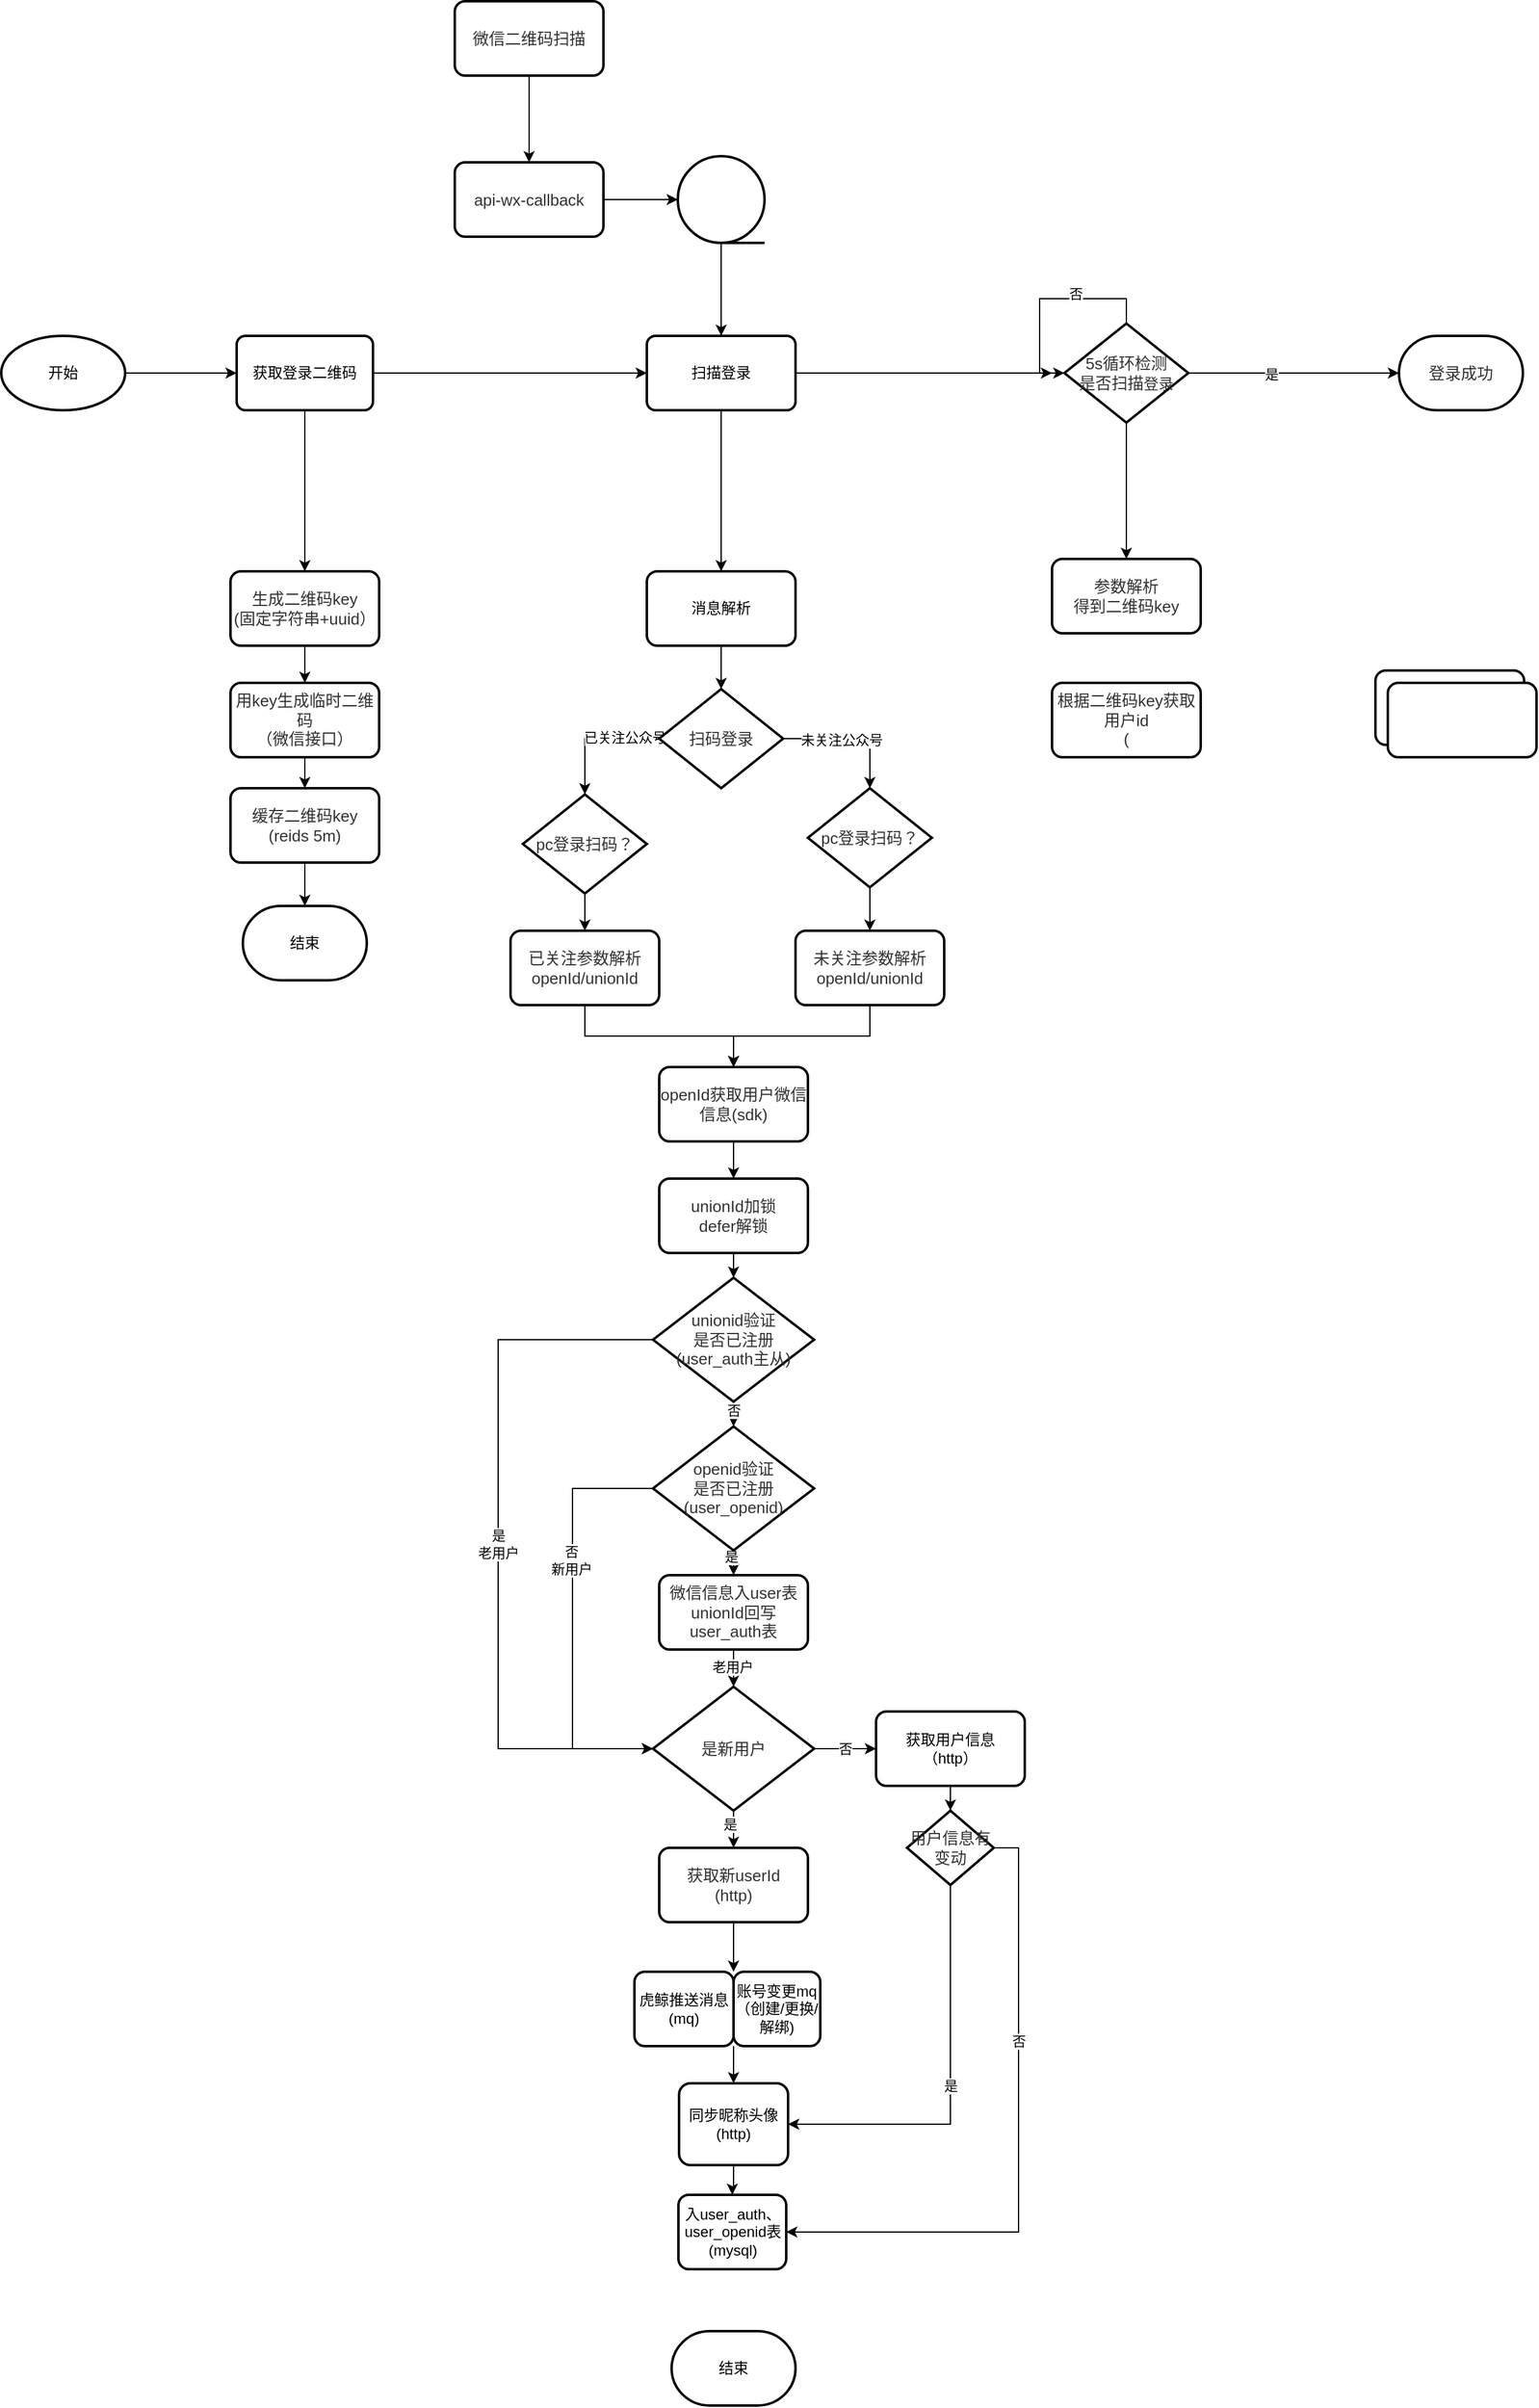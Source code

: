 <mxfile version="15.5.1" type="github">
  <diagram id="CPldnaTWNwZqRLptqHsK" name="第 1 页">
    <mxGraphModel dx="1026" dy="1715" grid="1" gridSize="10" guides="1" tooltips="1" connect="1" arrows="1" fold="1" page="1" pageScale="1" pageWidth="827" pageHeight="1169" math="0" shadow="0">
      <root>
        <mxCell id="0" />
        <mxCell id="1" parent="0" />
        <mxCell id="MIMXc2lb5FOJjjIKVt4J-43" style="edgeStyle=orthogonalEdgeStyle;rounded=0;orthogonalLoop=1;jettySize=auto;html=1;exitX=1;exitY=0.5;exitDx=0;exitDy=0;exitPerimeter=0;" edge="1" parent="1" source="MIMXc2lb5FOJjjIKVt4J-5" target="MIMXc2lb5FOJjjIKVt4J-6">
          <mxGeometry relative="1" as="geometry" />
        </mxCell>
        <mxCell id="MIMXc2lb5FOJjjIKVt4J-5" value="开始" style="strokeWidth=2;html=1;shape=mxgraph.flowchart.start_1;whiteSpace=wrap;" vertex="1" parent="1">
          <mxGeometry x="69" y="270" width="100" height="60" as="geometry" />
        </mxCell>
        <mxCell id="MIMXc2lb5FOJjjIKVt4J-32" style="edgeStyle=orthogonalEdgeStyle;rounded=0;orthogonalLoop=1;jettySize=auto;html=1;exitX=0.5;exitY=1;exitDx=0;exitDy=0;" edge="1" parent="1" source="MIMXc2lb5FOJjjIKVt4J-6" target="MIMXc2lb5FOJjjIKVt4J-31">
          <mxGeometry relative="1" as="geometry" />
        </mxCell>
        <mxCell id="MIMXc2lb5FOJjjIKVt4J-44" style="edgeStyle=orthogonalEdgeStyle;rounded=0;orthogonalLoop=1;jettySize=auto;html=1;exitX=1;exitY=0.5;exitDx=0;exitDy=0;entryX=0;entryY=0.5;entryDx=0;entryDy=0;" edge="1" parent="1" source="MIMXc2lb5FOJjjIKVt4J-6" target="MIMXc2lb5FOJjjIKVt4J-12">
          <mxGeometry relative="1" as="geometry" />
        </mxCell>
        <mxCell id="MIMXc2lb5FOJjjIKVt4J-6" value="获取登录二维码" style="rounded=1;whiteSpace=wrap;html=1;absoluteArcSize=1;arcSize=14;strokeWidth=2;" vertex="1" parent="1">
          <mxGeometry x="259" y="270" width="110" height="60" as="geometry" />
        </mxCell>
        <mxCell id="MIMXc2lb5FOJjjIKVt4J-45" style="edgeStyle=orthogonalEdgeStyle;rounded=0;orthogonalLoop=1;jettySize=auto;html=1;exitX=1;exitY=0.5;exitDx=0;exitDy=0;" edge="1" parent="1" source="MIMXc2lb5FOJjjIKVt4J-12" target="MIMXc2lb5FOJjjIKVt4J-13">
          <mxGeometry relative="1" as="geometry" />
        </mxCell>
        <mxCell id="MIMXc2lb5FOJjjIKVt4J-59" style="edgeStyle=orthogonalEdgeStyle;rounded=0;orthogonalLoop=1;jettySize=auto;html=1;exitX=0.5;exitY=1;exitDx=0;exitDy=0;" edge="1" parent="1" source="MIMXc2lb5FOJjjIKVt4J-12" target="MIMXc2lb5FOJjjIKVt4J-28">
          <mxGeometry relative="1" as="geometry" />
        </mxCell>
        <mxCell id="MIMXc2lb5FOJjjIKVt4J-12" value="扫描登录" style="rounded=1;whiteSpace=wrap;html=1;absoluteArcSize=1;arcSize=14;strokeWidth=2;" vertex="1" parent="1">
          <mxGeometry x="590" y="270" width="120" height="60" as="geometry" />
        </mxCell>
        <mxCell id="MIMXc2lb5FOJjjIKVt4J-46" style="edgeStyle=orthogonalEdgeStyle;rounded=0;orthogonalLoop=1;jettySize=auto;html=1;exitX=0.5;exitY=0;exitDx=0;exitDy=0;exitPerimeter=0;" edge="1" parent="1" source="MIMXc2lb5FOJjjIKVt4J-13">
          <mxGeometry relative="1" as="geometry">
            <mxPoint x="917" y="300" as="targetPoint" />
            <Array as="points">
              <mxPoint x="977" y="240" />
              <mxPoint x="907" y="240" />
              <mxPoint x="907" y="300" />
            </Array>
          </mxGeometry>
        </mxCell>
        <mxCell id="MIMXc2lb5FOJjjIKVt4J-47" value="否" style="edgeLabel;html=1;align=center;verticalAlign=middle;resizable=0;points=[];" vertex="1" connectable="0" parent="MIMXc2lb5FOJjjIKVt4J-46">
          <mxGeometry x="-0.237" y="-4" relative="1" as="geometry">
            <mxPoint as="offset" />
          </mxGeometry>
        </mxCell>
        <mxCell id="MIMXc2lb5FOJjjIKVt4J-48" style="edgeStyle=orthogonalEdgeStyle;rounded=0;orthogonalLoop=1;jettySize=auto;html=1;exitX=1;exitY=0.5;exitDx=0;exitDy=0;exitPerimeter=0;" edge="1" parent="1" source="MIMXc2lb5FOJjjIKVt4J-13" target="MIMXc2lb5FOJjjIKVt4J-14">
          <mxGeometry relative="1" as="geometry" />
        </mxCell>
        <mxCell id="MIMXc2lb5FOJjjIKVt4J-49" value="是" style="edgeLabel;html=1;align=center;verticalAlign=middle;resizable=0;points=[];" vertex="1" connectable="0" parent="MIMXc2lb5FOJjjIKVt4J-48">
          <mxGeometry x="-0.212" y="-1" relative="1" as="geometry">
            <mxPoint as="offset" />
          </mxGeometry>
        </mxCell>
        <mxCell id="MIMXc2lb5FOJjjIKVt4J-60" style="edgeStyle=orthogonalEdgeStyle;rounded=0;orthogonalLoop=1;jettySize=auto;html=1;exitX=0.5;exitY=1;exitDx=0;exitDy=0;exitPerimeter=0;" edge="1" parent="1" source="MIMXc2lb5FOJjjIKVt4J-13" target="MIMXc2lb5FOJjjIKVt4J-23">
          <mxGeometry relative="1" as="geometry" />
        </mxCell>
        <mxCell id="MIMXc2lb5FOJjjIKVt4J-13" value="&lt;div style=&quot;resize: none ; outline: none ; font-size: 13px ; color: rgb(50 , 50 , 50) ; background-color: rgba(255 , 255 , 255 , 0.008)&quot;&gt;5s循环检测&lt;/div&gt;&lt;span style=&quot;color: rgb(50 , 50 , 50) ; font-size: 13px ; background-color: rgba(255 , 255 , 255 , 0.008)&quot;&gt;是否扫描&lt;/span&gt;&lt;span style=&quot;color: rgb(50 , 50 , 50) ; font-size: inherit ; background-color: rgba(255 , 255 , 255 , 0.008)&quot;&gt;登录&lt;/span&gt;" style="strokeWidth=2;html=1;shape=mxgraph.flowchart.decision;whiteSpace=wrap;" vertex="1" parent="1">
          <mxGeometry x="927" y="260" width="100" height="80" as="geometry" />
        </mxCell>
        <mxCell id="MIMXc2lb5FOJjjIKVt4J-14" value="&lt;span style=&quot;color: rgb(50 , 50 , 50) ; font-size: 13px ; background-color: rgba(255 , 255 , 255 , 0.008)&quot;&gt;登录成功&lt;/span&gt;" style="strokeWidth=2;html=1;shape=mxgraph.flowchart.terminator;whiteSpace=wrap;" vertex="1" parent="1">
          <mxGeometry x="1197" y="270" width="100" height="60" as="geometry" />
        </mxCell>
        <mxCell id="MIMXc2lb5FOJjjIKVt4J-16" value="结束" style="strokeWidth=2;html=1;shape=mxgraph.flowchart.terminator;whiteSpace=wrap;" vertex="1" parent="1">
          <mxGeometry x="264" y="730" width="100" height="60" as="geometry" />
        </mxCell>
        <mxCell id="MIMXc2lb5FOJjjIKVt4J-18" value="" style="whiteSpace=wrap;html=1;rounded=1;strokeWidth=2;arcSize=14;" vertex="1" parent="1">
          <mxGeometry x="1178" y="540" width="120" height="60" as="geometry" />
        </mxCell>
        <mxCell id="MIMXc2lb5FOJjjIKVt4J-20" value="" style="whiteSpace=wrap;html=1;rounded=1;strokeWidth=2;arcSize=14;" vertex="1" parent="1">
          <mxGeometry x="1188" y="550" width="120" height="60" as="geometry" />
        </mxCell>
        <mxCell id="MIMXc2lb5FOJjjIKVt4J-21" value="&lt;span style=&quot;color: rgb(50 , 50 , 50) ; font-size: 13px ; background-color: rgba(255 , 255 , 255 , 0.008)&quot;&gt;根据二维码key获取用户id&lt;/span&gt;&lt;div style=&quot;resize: none ; outline: none ; font-size: 13px ; color: rgb(50 , 50 , 50) ; background-color: rgba(255 , 255 , 255 , 0.008)&quot;&gt;(&lt;/div&gt;" style="whiteSpace=wrap;html=1;rounded=1;strokeWidth=2;arcSize=14;" vertex="1" parent="1">
          <mxGeometry x="917" y="550" width="120" height="60" as="geometry" />
        </mxCell>
        <mxCell id="MIMXc2lb5FOJjjIKVt4J-23" value="&lt;span style=&quot;color: rgb(50 , 50 , 50) ; font-size: 13px ; background-color: rgba(255 , 255 , 255 , 0.008)&quot;&gt;参数解析&lt;/span&gt;&lt;div style=&quot;resize: none ; outline: none ; font-size: 13px ; color: rgb(50 , 50 , 50) ; background-color: rgba(255 , 255 , 255 , 0.008)&quot;&gt;得到二维码key&lt;/div&gt;" style="whiteSpace=wrap;html=1;rounded=1;strokeWidth=2;arcSize=14;" vertex="1" parent="1">
          <mxGeometry x="917" y="450" width="120" height="60" as="geometry" />
        </mxCell>
        <mxCell id="MIMXc2lb5FOJjjIKVt4J-62" style="edgeStyle=orthogonalEdgeStyle;rounded=0;orthogonalLoop=1;jettySize=auto;html=1;exitX=0.5;exitY=1;exitDx=0;exitDy=0;" edge="1" parent="1" source="MIMXc2lb5FOJjjIKVt4J-24" target="MIMXc2lb5FOJjjIKVt4J-39">
          <mxGeometry relative="1" as="geometry" />
        </mxCell>
        <mxCell id="MIMXc2lb5FOJjjIKVt4J-24" value="&lt;span style=&quot;color: rgb(50 , 50 , 50) ; font-size: 13px ; background-color: rgba(255 , 255 , 255 , 0.008)&quot;&gt;微信二维码扫描&lt;/span&gt;" style="whiteSpace=wrap;html=1;rounded=1;strokeWidth=2;arcSize=14;" vertex="1" parent="1">
          <mxGeometry x="435" width="120" height="60" as="geometry" />
        </mxCell>
        <mxCell id="MIMXc2lb5FOJjjIKVt4J-72" style="edgeStyle=orthogonalEdgeStyle;rounded=0;orthogonalLoop=1;jettySize=auto;html=1;exitX=0.5;exitY=1;exitDx=0;exitDy=0;entryX=0.5;entryY=0;entryDx=0;entryDy=0;entryPerimeter=0;" edge="1" parent="1" source="MIMXc2lb5FOJjjIKVt4J-25" target="MIMXc2lb5FOJjjIKVt4J-66">
          <mxGeometry relative="1" as="geometry" />
        </mxCell>
        <mxCell id="MIMXc2lb5FOJjjIKVt4J-25" value="&lt;span style=&quot;color: rgb(50 , 50 , 50) ; font-size: 13px ; background-color: rgba(255 , 255 , 255 , 0.008)&quot;&gt;unionId加锁&lt;/span&gt;&lt;div style=&quot;resize: none ; outline: none ; font-size: 13px ; color: rgb(50 , 50 , 50) ; background-color: rgba(255 , 255 , 255 , 0.008)&quot;&gt;defer解锁&lt;/div&gt;" style="whiteSpace=wrap;html=1;rounded=1;strokeWidth=2;arcSize=14;" vertex="1" parent="1">
          <mxGeometry x="600" y="950" width="120" height="60" as="geometry" />
        </mxCell>
        <mxCell id="MIMXc2lb5FOJjjIKVt4J-58" value="" style="edgeStyle=orthogonalEdgeStyle;rounded=0;orthogonalLoop=1;jettySize=auto;html=1;" edge="1" parent="1" source="MIMXc2lb5FOJjjIKVt4J-26" target="MIMXc2lb5FOJjjIKVt4J-57">
          <mxGeometry relative="1" as="geometry" />
        </mxCell>
        <mxCell id="MIMXc2lb5FOJjjIKVt4J-26" value="&lt;span style=&quot;color: rgb(50 , 50 , 50) ; font-size: 13px ; background-color: rgba(255 , 255 , 255 , 0.008)&quot;&gt;已关注参数解析&lt;/span&gt;&lt;div style=&quot;resize: none ; outline: none ; font-size: 13px ; color: rgb(50 , 50 , 50) ; background-color: rgba(255 , 255 , 255 , 0.008)&quot;&gt;openId/unionId&lt;/div&gt;" style="whiteSpace=wrap;html=1;rounded=1;strokeWidth=2;arcSize=14;" vertex="1" parent="1">
          <mxGeometry x="480" y="750" width="120" height="60" as="geometry" />
        </mxCell>
        <mxCell id="MIMXc2lb5FOJjjIKVt4J-61" style="edgeStyle=orthogonalEdgeStyle;rounded=0;orthogonalLoop=1;jettySize=auto;html=1;exitX=0.5;exitY=1;exitDx=0;exitDy=0;" edge="1" parent="1" source="MIMXc2lb5FOJjjIKVt4J-28" target="MIMXc2lb5FOJjjIKVt4J-36">
          <mxGeometry relative="1" as="geometry" />
        </mxCell>
        <mxCell id="MIMXc2lb5FOJjjIKVt4J-28" value="消息解析" style="whiteSpace=wrap;html=1;rounded=1;strokeWidth=2;arcSize=14;" vertex="1" parent="1">
          <mxGeometry x="590" y="460" width="120" height="60" as="geometry" />
        </mxCell>
        <mxCell id="MIMXc2lb5FOJjjIKVt4J-35" value="" style="edgeStyle=orthogonalEdgeStyle;rounded=0;orthogonalLoop=1;jettySize=auto;html=1;" edge="1" parent="1" source="MIMXc2lb5FOJjjIKVt4J-29" target="MIMXc2lb5FOJjjIKVt4J-16">
          <mxGeometry relative="1" as="geometry" />
        </mxCell>
        <mxCell id="MIMXc2lb5FOJjjIKVt4J-29" value="&lt;span style=&quot;color: rgb(50 , 50 , 50) ; font-size: 13px ; background-color: rgba(255 , 255 , 255 , 0.008)&quot;&gt;缓存二维码key (reids 5m)&lt;/span&gt;" style="whiteSpace=wrap;html=1;rounded=1;strokeWidth=2;arcSize=14;" vertex="1" parent="1">
          <mxGeometry x="254" y="635" width="120" height="60" as="geometry" />
        </mxCell>
        <mxCell id="MIMXc2lb5FOJjjIKVt4J-34" style="edgeStyle=orthogonalEdgeStyle;rounded=0;orthogonalLoop=1;jettySize=auto;html=1;exitX=0.5;exitY=1;exitDx=0;exitDy=0;entryX=0.5;entryY=0;entryDx=0;entryDy=0;" edge="1" parent="1" source="MIMXc2lb5FOJjjIKVt4J-30" target="MIMXc2lb5FOJjjIKVt4J-29">
          <mxGeometry relative="1" as="geometry" />
        </mxCell>
        <mxCell id="MIMXc2lb5FOJjjIKVt4J-30" value="&lt;span style=&quot;color: rgb(50 , 50 , 50) ; font-size: 13px ; background-color: rgba(255 , 255 , 255 , 0.008)&quot;&gt;用key生成临时二维码&lt;/span&gt;&lt;div style=&quot;resize: none ; outline: none ; font-size: 13px ; color: rgb(50 , 50 , 50) ; background-color: rgba(255 , 255 , 255 , 0.008)&quot;&gt;（微信接口）&lt;/div&gt;" style="whiteSpace=wrap;html=1;rounded=1;strokeWidth=2;arcSize=14;" vertex="1" parent="1">
          <mxGeometry x="254" y="550" width="120" height="60" as="geometry" />
        </mxCell>
        <mxCell id="MIMXc2lb5FOJjjIKVt4J-33" style="edgeStyle=orthogonalEdgeStyle;rounded=0;orthogonalLoop=1;jettySize=auto;html=1;exitX=0.5;exitY=1;exitDx=0;exitDy=0;" edge="1" parent="1" source="MIMXc2lb5FOJjjIKVt4J-31" target="MIMXc2lb5FOJjjIKVt4J-30">
          <mxGeometry relative="1" as="geometry" />
        </mxCell>
        <mxCell id="MIMXc2lb5FOJjjIKVt4J-31" value="&lt;span style=&quot;color: rgb(50 , 50 , 50) ; font-size: 13px ; background-color: rgba(255 , 255 , 255 , 0.008)&quot;&gt;生成二维码key&lt;/span&gt;&lt;div style=&quot;resize: none ; outline: none ; font-size: 13px ; color: rgb(50 , 50 , 50) ; background-color: rgba(255 , 255 , 255 , 0.008)&quot;&gt;(固定字符串+uuid）&lt;/div&gt;" style="whiteSpace=wrap;html=1;rounded=1;strokeWidth=2;arcSize=14;" vertex="1" parent="1">
          <mxGeometry x="254" y="460" width="120" height="60" as="geometry" />
        </mxCell>
        <mxCell id="MIMXc2lb5FOJjjIKVt4J-50" style="edgeStyle=orthogonalEdgeStyle;rounded=0;orthogonalLoop=1;jettySize=auto;html=1;exitX=0;exitY=0.5;exitDx=0;exitDy=0;exitPerimeter=0;" edge="1" parent="1" source="MIMXc2lb5FOJjjIKVt4J-36" target="MIMXc2lb5FOJjjIKVt4J-37">
          <mxGeometry relative="1" as="geometry" />
        </mxCell>
        <mxCell id="MIMXc2lb5FOJjjIKVt4J-52" value="已关注公众号" style="edgeLabel;html=1;align=center;verticalAlign=middle;resizable=0;points=[];" vertex="1" connectable="0" parent="MIMXc2lb5FOJjjIKVt4J-50">
          <mxGeometry x="-0.456" y="-1" relative="1" as="geometry">
            <mxPoint as="offset" />
          </mxGeometry>
        </mxCell>
        <mxCell id="MIMXc2lb5FOJjjIKVt4J-51" style="edgeStyle=orthogonalEdgeStyle;rounded=0;orthogonalLoop=1;jettySize=auto;html=1;exitX=1;exitY=0.5;exitDx=0;exitDy=0;exitPerimeter=0;entryX=0.5;entryY=0;entryDx=0;entryDy=0;entryPerimeter=0;" edge="1" parent="1" source="MIMXc2lb5FOJjjIKVt4J-36" target="MIMXc2lb5FOJjjIKVt4J-38">
          <mxGeometry relative="1" as="geometry">
            <mxPoint x="770" y="650" as="targetPoint" />
          </mxGeometry>
        </mxCell>
        <mxCell id="MIMXc2lb5FOJjjIKVt4J-53" value="未关注公众号" style="edgeLabel;html=1;align=center;verticalAlign=middle;resizable=0;points=[];" vertex="1" connectable="0" parent="MIMXc2lb5FOJjjIKVt4J-51">
          <mxGeometry x="-0.152" y="-1" relative="1" as="geometry">
            <mxPoint as="offset" />
          </mxGeometry>
        </mxCell>
        <mxCell id="MIMXc2lb5FOJjjIKVt4J-36" value="&lt;div style=&quot;resize: none ; outline: none ; font-size: 13px ; color: rgb(50 , 50 , 50) ; background-color: rgba(255 , 255 , 255 , 0.008)&quot;&gt;&lt;span&gt;扫码登录&lt;/span&gt;&lt;br&gt;&lt;/div&gt;" style="strokeWidth=2;html=1;shape=mxgraph.flowchart.decision;whiteSpace=wrap;" vertex="1" parent="1">
          <mxGeometry x="600" y="555" width="100" height="80" as="geometry" />
        </mxCell>
        <mxCell id="MIMXc2lb5FOJjjIKVt4J-55" style="edgeStyle=orthogonalEdgeStyle;rounded=0;orthogonalLoop=1;jettySize=auto;html=1;exitX=0.5;exitY=1;exitDx=0;exitDy=0;exitPerimeter=0;" edge="1" parent="1" source="MIMXc2lb5FOJjjIKVt4J-37" target="MIMXc2lb5FOJjjIKVt4J-26">
          <mxGeometry relative="1" as="geometry" />
        </mxCell>
        <mxCell id="MIMXc2lb5FOJjjIKVt4J-37" value="&lt;div style=&quot;resize: none ; outline: none ; font-size: 13px ; color: rgb(50 , 50 , 50) ; background-color: rgba(255 , 255 , 255 , 0.008)&quot;&gt;&lt;span&gt;pc登录扫码？&lt;/span&gt;&lt;br&gt;&lt;/div&gt;" style="strokeWidth=2;html=1;shape=mxgraph.flowchart.decision;whiteSpace=wrap;" vertex="1" parent="1">
          <mxGeometry x="490" y="640" width="100" height="80" as="geometry" />
        </mxCell>
        <mxCell id="MIMXc2lb5FOJjjIKVt4J-56" style="edgeStyle=orthogonalEdgeStyle;rounded=0;orthogonalLoop=1;jettySize=auto;html=1;exitX=0.5;exitY=1;exitDx=0;exitDy=0;exitPerimeter=0;" edge="1" parent="1" source="MIMXc2lb5FOJjjIKVt4J-38" target="MIMXc2lb5FOJjjIKVt4J-54">
          <mxGeometry relative="1" as="geometry" />
        </mxCell>
        <mxCell id="MIMXc2lb5FOJjjIKVt4J-38" value="&lt;div style=&quot;resize: none ; outline: none ; font-size: 13px ; color: rgb(50 , 50 , 50) ; background-color: rgba(255 , 255 , 255 , 0.008)&quot;&gt;&lt;span&gt;pc登录扫码？&lt;/span&gt;&lt;br&gt;&lt;/div&gt;" style="strokeWidth=2;html=1;shape=mxgraph.flowchart.decision;whiteSpace=wrap;" vertex="1" parent="1">
          <mxGeometry x="720" y="635" width="100" height="80" as="geometry" />
        </mxCell>
        <mxCell id="MIMXc2lb5FOJjjIKVt4J-41" style="edgeStyle=orthogonalEdgeStyle;rounded=0;orthogonalLoop=1;jettySize=auto;html=1;exitX=1;exitY=0.5;exitDx=0;exitDy=0;entryX=0;entryY=0.5;entryDx=0;entryDy=0;entryPerimeter=0;" edge="1" parent="1" source="MIMXc2lb5FOJjjIKVt4J-39" target="MIMXc2lb5FOJjjIKVt4J-40">
          <mxGeometry relative="1" as="geometry" />
        </mxCell>
        <mxCell id="MIMXc2lb5FOJjjIKVt4J-39" value="&lt;span style=&quot;color: rgb(50 , 50 , 50) ; font-size: 13px ; background-color: rgba(255 , 255 , 255 , 0.008)&quot;&gt;api-wx-callback&lt;/span&gt;" style="whiteSpace=wrap;html=1;rounded=1;strokeWidth=2;arcSize=14;" vertex="1" parent="1">
          <mxGeometry x="435" y="130" width="120" height="60" as="geometry" />
        </mxCell>
        <mxCell id="MIMXc2lb5FOJjjIKVt4J-42" style="edgeStyle=orthogonalEdgeStyle;rounded=0;orthogonalLoop=1;jettySize=auto;html=1;exitX=0.5;exitY=1;exitDx=0;exitDy=0;exitPerimeter=0;" edge="1" parent="1" source="MIMXc2lb5FOJjjIKVt4J-40" target="MIMXc2lb5FOJjjIKVt4J-12">
          <mxGeometry relative="1" as="geometry" />
        </mxCell>
        <mxCell id="MIMXc2lb5FOJjjIKVt4J-40" value="" style="strokeWidth=2;html=1;shape=mxgraph.flowchart.sequential_data;whiteSpace=wrap;" vertex="1" parent="1">
          <mxGeometry x="615" y="125" width="70" height="70" as="geometry" />
        </mxCell>
        <mxCell id="MIMXc2lb5FOJjjIKVt4J-68" style="edgeStyle=orthogonalEdgeStyle;rounded=0;orthogonalLoop=1;jettySize=auto;html=1;exitX=0.5;exitY=1;exitDx=0;exitDy=0;entryX=0.5;entryY=0;entryDx=0;entryDy=0;" edge="1" parent="1" source="MIMXc2lb5FOJjjIKVt4J-54" target="MIMXc2lb5FOJjjIKVt4J-57">
          <mxGeometry relative="1" as="geometry" />
        </mxCell>
        <mxCell id="MIMXc2lb5FOJjjIKVt4J-54" value="&lt;span style=&quot;color: rgb(50 , 50 , 50) ; font-size: 13px ; background-color: rgba(255 , 255 , 255 , 0.008)&quot;&gt;未关注参数解析&lt;/span&gt;&lt;br style=&quot;color: rgb(50 , 50 , 50) ; font-size: 13px ; background-color: rgba(255 , 255 , 255 , 0.008)&quot;&gt;&lt;div style=&quot;resize: none ; outline: none ; font-size: 13px ; color: rgb(50 , 50 , 50) ; background-color: rgba(255 , 255 , 255 , 0.008)&quot;&gt;openId/unionId&lt;/div&gt;" style="whiteSpace=wrap;html=1;rounded=1;strokeWidth=2;arcSize=14;" vertex="1" parent="1">
          <mxGeometry x="710" y="750" width="120" height="60" as="geometry" />
        </mxCell>
        <mxCell id="MIMXc2lb5FOJjjIKVt4J-63" style="edgeStyle=orthogonalEdgeStyle;rounded=0;orthogonalLoop=1;jettySize=auto;html=1;exitX=0.5;exitY=1;exitDx=0;exitDy=0;entryX=0.5;entryY=0;entryDx=0;entryDy=0;" edge="1" parent="1" source="MIMXc2lb5FOJjjIKVt4J-57" target="MIMXc2lb5FOJjjIKVt4J-25">
          <mxGeometry relative="1" as="geometry" />
        </mxCell>
        <mxCell id="MIMXc2lb5FOJjjIKVt4J-57" value="&lt;span style=&quot;color: rgb(50 , 50 , 50) ; font-size: 13px ; background-color: rgba(255 , 255 , 255 , 0.008)&quot;&gt;openId获取用户微信信息(sdk)&lt;/span&gt;" style="whiteSpace=wrap;html=1;rounded=1;strokeWidth=2;arcSize=14;" vertex="1" parent="1">
          <mxGeometry x="600" y="860" width="120" height="60" as="geometry" />
        </mxCell>
        <mxCell id="MIMXc2lb5FOJjjIKVt4J-73" style="edgeStyle=orthogonalEdgeStyle;rounded=0;orthogonalLoop=1;jettySize=auto;html=1;exitX=0.5;exitY=1;exitDx=0;exitDy=0;exitPerimeter=0;entryX=0.5;entryY=0;entryDx=0;entryDy=0;entryPerimeter=0;" edge="1" parent="1" source="MIMXc2lb5FOJjjIKVt4J-66" target="MIMXc2lb5FOJjjIKVt4J-69">
          <mxGeometry relative="1" as="geometry" />
        </mxCell>
        <mxCell id="MIMXc2lb5FOJjjIKVt4J-80" value="否" style="edgeLabel;html=1;align=center;verticalAlign=middle;resizable=0;points=[];" vertex="1" connectable="0" parent="MIMXc2lb5FOJjjIKVt4J-73">
          <mxGeometry x="-0.3" relative="1" as="geometry">
            <mxPoint as="offset" />
          </mxGeometry>
        </mxCell>
        <mxCell id="MIMXc2lb5FOJjjIKVt4J-82" value="是&lt;br&gt;老用户" style="edgeStyle=orthogonalEdgeStyle;rounded=0;orthogonalLoop=1;jettySize=auto;html=1;exitX=0;exitY=0.5;exitDx=0;exitDy=0;exitPerimeter=0;entryX=0;entryY=0.5;entryDx=0;entryDy=0;entryPerimeter=0;" edge="1" parent="1" source="MIMXc2lb5FOJjjIKVt4J-66" target="MIMXc2lb5FOJjjIKVt4J-76">
          <mxGeometry relative="1" as="geometry">
            <Array as="points">
              <mxPoint x="470" y="1080" />
              <mxPoint x="470" y="1410" />
            </Array>
          </mxGeometry>
        </mxCell>
        <mxCell id="MIMXc2lb5FOJjjIKVt4J-66" value="&lt;div style=&quot;resize: none ; outline: none ; font-size: 13px ; color: rgb(50 , 50 , 50) ; background-color: rgba(255 , 255 , 255 , 0.008)&quot;&gt;unionid验证&lt;/div&gt;&lt;div style=&quot;resize: none ; outline: none ; font-size: 13px ; color: rgb(50 , 50 , 50) ; background-color: rgba(255 , 255 , 255 , 0.008)&quot;&gt;是否已注册&lt;/div&gt;&lt;div style=&quot;resize: none ; outline: none ; font-size: 13px ; color: rgb(50 , 50 , 50) ; background-color: rgba(255 , 255 , 255 , 0.008)&quot;&gt;(user_auth主从)&lt;/div&gt;" style="strokeWidth=2;html=1;shape=mxgraph.flowchart.decision;whiteSpace=wrap;" vertex="1" parent="1">
          <mxGeometry x="595" y="1030" width="130" height="100" as="geometry" />
        </mxCell>
        <mxCell id="MIMXc2lb5FOJjjIKVt4J-74" style="edgeStyle=orthogonalEdgeStyle;rounded=0;orthogonalLoop=1;jettySize=auto;html=1;exitX=0.5;exitY=1;exitDx=0;exitDy=0;exitPerimeter=0;entryX=0.5;entryY=0;entryDx=0;entryDy=0;" edge="1" parent="1" source="MIMXc2lb5FOJjjIKVt4J-69" target="MIMXc2lb5FOJjjIKVt4J-71">
          <mxGeometry relative="1" as="geometry" />
        </mxCell>
        <mxCell id="MIMXc2lb5FOJjjIKVt4J-81" value="是" style="edgeLabel;html=1;align=center;verticalAlign=middle;resizable=0;points=[];" vertex="1" connectable="0" parent="MIMXc2lb5FOJjjIKVt4J-74">
          <mxGeometry x="-0.5" y="-2" relative="1" as="geometry">
            <mxPoint as="offset" />
          </mxGeometry>
        </mxCell>
        <mxCell id="MIMXc2lb5FOJjjIKVt4J-83" style="edgeStyle=orthogonalEdgeStyle;rounded=0;orthogonalLoop=1;jettySize=auto;html=1;exitX=0;exitY=0.5;exitDx=0;exitDy=0;exitPerimeter=0;entryX=0;entryY=0.5;entryDx=0;entryDy=0;entryPerimeter=0;" edge="1" parent="1" source="MIMXc2lb5FOJjjIKVt4J-69" target="MIMXc2lb5FOJjjIKVt4J-76">
          <mxGeometry relative="1" as="geometry">
            <Array as="points">
              <mxPoint x="530" y="1200" />
              <mxPoint x="530" y="1410" />
            </Array>
          </mxGeometry>
        </mxCell>
        <mxCell id="MIMXc2lb5FOJjjIKVt4J-84" value="否&lt;br&gt;新用户" style="edgeLabel;html=1;align=center;verticalAlign=middle;resizable=0;points=[];" vertex="1" connectable="0" parent="MIMXc2lb5FOJjjIKVt4J-83">
          <mxGeometry x="-0.277" y="-1" relative="1" as="geometry">
            <mxPoint as="offset" />
          </mxGeometry>
        </mxCell>
        <mxCell id="MIMXc2lb5FOJjjIKVt4J-69" value="&lt;div style=&quot;resize: none ; outline: none ; font-size: 13px ; color: rgb(50 , 50 , 50) ; background-color: rgba(255 , 255 , 255 , 0.008)&quot;&gt;openid验证&lt;/div&gt;&lt;div style=&quot;resize: none ; outline: none ; font-size: 13px ; color: rgb(50 , 50 , 50) ; background-color: rgba(255 , 255 , 255 , 0.008)&quot;&gt;是否已注册&lt;/div&gt;&lt;div style=&quot;resize: none ; outline: none ; font-size: 13px ; color: rgb(50 , 50 , 50) ; background-color: rgba(255 , 255 , 255 , 0.008)&quot;&gt;(user_openid)&lt;/div&gt;" style="strokeWidth=2;html=1;shape=mxgraph.flowchart.decision;whiteSpace=wrap;" vertex="1" parent="1">
          <mxGeometry x="595" y="1150" width="130" height="100" as="geometry" />
        </mxCell>
        <mxCell id="MIMXc2lb5FOJjjIKVt4J-77" style="edgeStyle=orthogonalEdgeStyle;rounded=0;orthogonalLoop=1;jettySize=auto;html=1;exitX=0.5;exitY=1;exitDx=0;exitDy=0;entryX=0.5;entryY=0;entryDx=0;entryDy=0;entryPerimeter=0;" edge="1" parent="1" source="MIMXc2lb5FOJjjIKVt4J-71" target="MIMXc2lb5FOJjjIKVt4J-76">
          <mxGeometry relative="1" as="geometry" />
        </mxCell>
        <mxCell id="MIMXc2lb5FOJjjIKVt4J-79" value="老用户" style="edgeLabel;html=1;align=center;verticalAlign=middle;resizable=0;points=[];" vertex="1" connectable="0" parent="MIMXc2lb5FOJjjIKVt4J-77">
          <mxGeometry x="-0.067" y="-1" relative="1" as="geometry">
            <mxPoint as="offset" />
          </mxGeometry>
        </mxCell>
        <mxCell id="MIMXc2lb5FOJjjIKVt4J-71" value="&lt;font color=&quot;#323232&quot;&gt;&lt;span style=&quot;font-size: 13px ; background-color: rgba(255 , 255 , 255 , 0.008)&quot;&gt;微信信息入user表&lt;br&gt;unionId回写user_auth表&lt;br&gt;&lt;/span&gt;&lt;/font&gt;" style="whiteSpace=wrap;html=1;rounded=1;strokeWidth=2;arcSize=14;" vertex="1" parent="1">
          <mxGeometry x="600" y="1270" width="120" height="60" as="geometry" />
        </mxCell>
        <mxCell id="MIMXc2lb5FOJjjIKVt4J-92" style="edgeStyle=orthogonalEdgeStyle;rounded=0;orthogonalLoop=1;jettySize=auto;html=1;exitX=0.5;exitY=1;exitDx=0;exitDy=0;exitPerimeter=0;entryX=0.5;entryY=0;entryDx=0;entryDy=0;" edge="1" parent="1" source="MIMXc2lb5FOJjjIKVt4J-76" target="MIMXc2lb5FOJjjIKVt4J-85">
          <mxGeometry relative="1" as="geometry" />
        </mxCell>
        <mxCell id="MIMXc2lb5FOJjjIKVt4J-94" value="是" style="edgeLabel;html=1;align=center;verticalAlign=middle;resizable=0;points=[];" vertex="1" connectable="0" parent="MIMXc2lb5FOJjjIKVt4J-92">
          <mxGeometry x="-0.267" y="-3" relative="1" as="geometry">
            <mxPoint as="offset" />
          </mxGeometry>
        </mxCell>
        <mxCell id="MIMXc2lb5FOJjjIKVt4J-100" value="否" style="edgeStyle=orthogonalEdgeStyle;rounded=0;orthogonalLoop=1;jettySize=auto;html=1;exitX=1;exitY=0.5;exitDx=0;exitDy=0;exitPerimeter=0;entryX=0;entryY=0.5;entryDx=0;entryDy=0;" edge="1" parent="1" source="MIMXc2lb5FOJjjIKVt4J-76" target="MIMXc2lb5FOJjjIKVt4J-97">
          <mxGeometry relative="1" as="geometry" />
        </mxCell>
        <mxCell id="MIMXc2lb5FOJjjIKVt4J-76" value="&lt;div style=&quot;resize: none ; outline: none ; font-size: 13px ; color: rgb(50 , 50 , 50) ; background-color: rgba(255 , 255 , 255 , 0.008)&quot;&gt;是新用户&lt;/div&gt;" style="strokeWidth=2;html=1;shape=mxgraph.flowchart.decision;whiteSpace=wrap;" vertex="1" parent="1">
          <mxGeometry x="595" y="1360" width="130" height="100" as="geometry" />
        </mxCell>
        <mxCell id="MIMXc2lb5FOJjjIKVt4J-105" style="edgeStyle=orthogonalEdgeStyle;rounded=0;orthogonalLoop=1;jettySize=auto;html=1;exitX=0.5;exitY=1;exitDx=0;exitDy=0;entryX=1;entryY=0;entryDx=0;entryDy=0;" edge="1" parent="1" source="MIMXc2lb5FOJjjIKVt4J-85" target="MIMXc2lb5FOJjjIKVt4J-89">
          <mxGeometry relative="1" as="geometry" />
        </mxCell>
        <mxCell id="MIMXc2lb5FOJjjIKVt4J-85" value="&lt;font color=&quot;#323232&quot;&gt;&lt;span style=&quot;font-size: 13px ; background-color: rgba(255 , 255 , 255 , 0.008)&quot;&gt;获取新userId&lt;br&gt;(http)&lt;br&gt;&lt;/span&gt;&lt;/font&gt;" style="whiteSpace=wrap;html=1;rounded=1;strokeWidth=2;arcSize=14;" vertex="1" parent="1">
          <mxGeometry x="600" y="1490" width="120" height="60" as="geometry" />
        </mxCell>
        <mxCell id="MIMXc2lb5FOJjjIKVt4J-107" style="edgeStyle=orthogonalEdgeStyle;rounded=0;orthogonalLoop=1;jettySize=auto;html=1;exitX=0.5;exitY=1;exitDx=0;exitDy=0;" edge="1" parent="1" source="MIMXc2lb5FOJjjIKVt4J-86" target="MIMXc2lb5FOJjjIKVt4J-88">
          <mxGeometry relative="1" as="geometry" />
        </mxCell>
        <mxCell id="MIMXc2lb5FOJjjIKVt4J-86" value="同步昵称头像(http)" style="whiteSpace=wrap;html=1;rounded=1;strokeWidth=2;arcSize=14;" vertex="1" parent="1">
          <mxGeometry x="616" y="1680" width="88" height="66" as="geometry" />
        </mxCell>
        <mxCell id="MIMXc2lb5FOJjjIKVt4J-88" value="入user_auth、user_openid表(mysql)" style="whiteSpace=wrap;html=1;rounded=1;strokeWidth=2;arcSize=14;" vertex="1" parent="1">
          <mxGeometry x="615.5" y="1770" width="87" height="60" as="geometry" />
        </mxCell>
        <mxCell id="MIMXc2lb5FOJjjIKVt4J-89" value="虎鲸推送消息(mq)" style="whiteSpace=wrap;html=1;rounded=1;strokeWidth=2;arcSize=14;" vertex="1" parent="1">
          <mxGeometry x="580" y="1590" width="80" height="60" as="geometry" />
        </mxCell>
        <mxCell id="MIMXc2lb5FOJjjIKVt4J-106" style="edgeStyle=orthogonalEdgeStyle;rounded=0;orthogonalLoop=1;jettySize=auto;html=1;exitX=0;exitY=1;exitDx=0;exitDy=0;" edge="1" parent="1" source="MIMXc2lb5FOJjjIKVt4J-90" target="MIMXc2lb5FOJjjIKVt4J-86">
          <mxGeometry relative="1" as="geometry" />
        </mxCell>
        <mxCell id="MIMXc2lb5FOJjjIKVt4J-90" value="账号变更mq&lt;br&gt;（创建/更换/解绑)" style="whiteSpace=wrap;html=1;rounded=1;strokeWidth=2;arcSize=14;" vertex="1" parent="1">
          <mxGeometry x="660" y="1590" width="70" height="60" as="geometry" />
        </mxCell>
        <mxCell id="MIMXc2lb5FOJjjIKVt4J-101" style="edgeStyle=orthogonalEdgeStyle;rounded=0;orthogonalLoop=1;jettySize=auto;html=1;exitX=0.5;exitY=1;exitDx=0;exitDy=0;entryX=0.5;entryY=0;entryDx=0;entryDy=0;entryPerimeter=0;" edge="1" parent="1" source="MIMXc2lb5FOJjjIKVt4J-97" target="MIMXc2lb5FOJjjIKVt4J-98">
          <mxGeometry relative="1" as="geometry" />
        </mxCell>
        <mxCell id="MIMXc2lb5FOJjjIKVt4J-97" value="获取用户信息&lt;br&gt;（http）" style="whiteSpace=wrap;html=1;rounded=1;strokeWidth=2;arcSize=14;" vertex="1" parent="1">
          <mxGeometry x="775" y="1380" width="120" height="60" as="geometry" />
        </mxCell>
        <mxCell id="MIMXc2lb5FOJjjIKVt4J-103" value="是" style="edgeStyle=orthogonalEdgeStyle;rounded=0;orthogonalLoop=1;jettySize=auto;html=1;exitX=0.5;exitY=1;exitDx=0;exitDy=0;exitPerimeter=0;entryX=1;entryY=0.5;entryDx=0;entryDy=0;" edge="1" parent="1" source="MIMXc2lb5FOJjjIKVt4J-98" target="MIMXc2lb5FOJjjIKVt4J-86">
          <mxGeometry relative="1" as="geometry">
            <mxPoint x="835" y="1540" as="targetPoint" />
          </mxGeometry>
        </mxCell>
        <mxCell id="MIMXc2lb5FOJjjIKVt4J-108" style="edgeStyle=orthogonalEdgeStyle;rounded=0;orthogonalLoop=1;jettySize=auto;html=1;exitX=1;exitY=0.5;exitDx=0;exitDy=0;exitPerimeter=0;entryX=1;entryY=0.5;entryDx=0;entryDy=0;" edge="1" parent="1" source="MIMXc2lb5FOJjjIKVt4J-98" target="MIMXc2lb5FOJjjIKVt4J-88">
          <mxGeometry relative="1" as="geometry" />
        </mxCell>
        <mxCell id="MIMXc2lb5FOJjjIKVt4J-109" value="否" style="edgeLabel;html=1;align=center;verticalAlign=middle;resizable=0;points=[];" vertex="1" connectable="0" parent="MIMXc2lb5FOJjjIKVt4J-108">
          <mxGeometry x="-0.32" relative="1" as="geometry">
            <mxPoint as="offset" />
          </mxGeometry>
        </mxCell>
        <mxCell id="MIMXc2lb5FOJjjIKVt4J-98" value="&lt;div style=&quot;resize: none ; outline: none ; font-size: 13px ; color: rgb(50 , 50 , 50) ; background-color: rgba(255 , 255 , 255 , 0.008)&quot;&gt;用户信息有变动&lt;/div&gt;" style="strokeWidth=2;html=1;shape=mxgraph.flowchart.decision;whiteSpace=wrap;" vertex="1" parent="1">
          <mxGeometry x="800" y="1460" width="70" height="60" as="geometry" />
        </mxCell>
        <mxCell id="MIMXc2lb5FOJjjIKVt4J-110" value="结束" style="strokeWidth=2;html=1;shape=mxgraph.flowchart.terminator;whiteSpace=wrap;" vertex="1" parent="1">
          <mxGeometry x="610" y="1880" width="100" height="60" as="geometry" />
        </mxCell>
      </root>
    </mxGraphModel>
  </diagram>
</mxfile>
